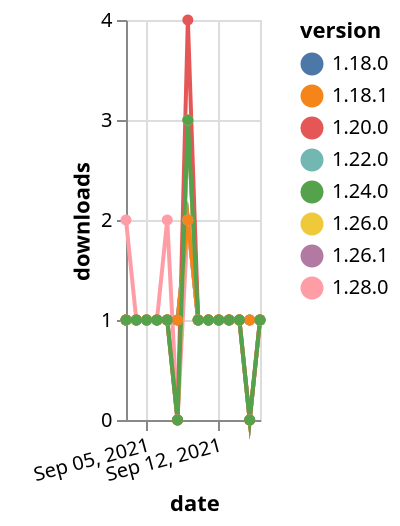 {"$schema": "https://vega.github.io/schema/vega-lite/v5.json", "description": "A simple bar chart with embedded data.", "data": {"values": [{"date": "2021-09-03", "total": 294, "delta": 1, "version": "1.18.0"}, {"date": "2021-09-04", "total": 295, "delta": 1, "version": "1.18.0"}, {"date": "2021-09-05", "total": 296, "delta": 1, "version": "1.18.0"}, {"date": "2021-09-06", "total": 297, "delta": 1, "version": "1.18.0"}, {"date": "2021-09-07", "total": 298, "delta": 1, "version": "1.18.0"}, {"date": "2021-09-08", "total": 299, "delta": 1, "version": "1.18.0"}, {"date": "2021-09-09", "total": 301, "delta": 2, "version": "1.18.0"}, {"date": "2021-09-10", "total": 302, "delta": 1, "version": "1.18.0"}, {"date": "2021-09-11", "total": 303, "delta": 1, "version": "1.18.0"}, {"date": "2021-09-12", "total": 304, "delta": 1, "version": "1.18.0"}, {"date": "2021-09-13", "total": 305, "delta": 1, "version": "1.18.0"}, {"date": "2021-09-14", "total": 306, "delta": 1, "version": "1.18.0"}, {"date": "2021-09-15", "total": 307, "delta": 1, "version": "1.18.0"}, {"date": "2021-09-16", "total": 308, "delta": 1, "version": "1.18.0"}, {"date": "2021-09-03", "total": 239, "delta": 1, "version": "1.22.0"}, {"date": "2021-09-04", "total": 240, "delta": 1, "version": "1.22.0"}, {"date": "2021-09-05", "total": 241, "delta": 1, "version": "1.22.0"}, {"date": "2021-09-06", "total": 242, "delta": 1, "version": "1.22.0"}, {"date": "2021-09-07", "total": 243, "delta": 1, "version": "1.22.0"}, {"date": "2021-09-08", "total": 244, "delta": 1, "version": "1.22.0"}, {"date": "2021-09-09", "total": 246, "delta": 2, "version": "1.22.0"}, {"date": "2021-09-10", "total": 247, "delta": 1, "version": "1.22.0"}, {"date": "2021-09-11", "total": 248, "delta": 1, "version": "1.22.0"}, {"date": "2021-09-12", "total": 249, "delta": 1, "version": "1.22.0"}, {"date": "2021-09-13", "total": 250, "delta": 1, "version": "1.22.0"}, {"date": "2021-09-14", "total": 251, "delta": 1, "version": "1.22.0"}, {"date": "2021-09-15", "total": 252, "delta": 1, "version": "1.22.0"}, {"date": "2021-09-16", "total": 253, "delta": 1, "version": "1.22.0"}, {"date": "2021-09-03", "total": 134, "delta": 1, "version": "1.26.1"}, {"date": "2021-09-04", "total": 135, "delta": 1, "version": "1.26.1"}, {"date": "2021-09-05", "total": 136, "delta": 1, "version": "1.26.1"}, {"date": "2021-09-06", "total": 137, "delta": 1, "version": "1.26.1"}, {"date": "2021-09-07", "total": 138, "delta": 1, "version": "1.26.1"}, {"date": "2021-09-08", "total": 138, "delta": 0, "version": "1.26.1"}, {"date": "2021-09-09", "total": 141, "delta": 3, "version": "1.26.1"}, {"date": "2021-09-10", "total": 142, "delta": 1, "version": "1.26.1"}, {"date": "2021-09-11", "total": 143, "delta": 1, "version": "1.26.1"}, {"date": "2021-09-12", "total": 144, "delta": 1, "version": "1.26.1"}, {"date": "2021-09-13", "total": 145, "delta": 1, "version": "1.26.1"}, {"date": "2021-09-14", "total": 146, "delta": 1, "version": "1.26.1"}, {"date": "2021-09-15", "total": 146, "delta": 0, "version": "1.26.1"}, {"date": "2021-09-16", "total": 147, "delta": 1, "version": "1.26.1"}, {"date": "2021-09-03", "total": 125, "delta": 2, "version": "1.28.0"}, {"date": "2021-09-04", "total": 126, "delta": 1, "version": "1.28.0"}, {"date": "2021-09-05", "total": 127, "delta": 1, "version": "1.28.0"}, {"date": "2021-09-06", "total": 128, "delta": 1, "version": "1.28.0"}, {"date": "2021-09-07", "total": 130, "delta": 2, "version": "1.28.0"}, {"date": "2021-09-08", "total": 130, "delta": 0, "version": "1.28.0"}, {"date": "2021-09-09", "total": 132, "delta": 2, "version": "1.28.0"}, {"date": "2021-09-10", "total": 133, "delta": 1, "version": "1.28.0"}, {"date": "2021-09-11", "total": 134, "delta": 1, "version": "1.28.0"}, {"date": "2021-09-12", "total": 135, "delta": 1, "version": "1.28.0"}, {"date": "2021-09-13", "total": 136, "delta": 1, "version": "1.28.0"}, {"date": "2021-09-14", "total": 137, "delta": 1, "version": "1.28.0"}, {"date": "2021-09-15", "total": 137, "delta": 0, "version": "1.28.0"}, {"date": "2021-09-16", "total": 138, "delta": 1, "version": "1.28.0"}, {"date": "2021-09-03", "total": 162, "delta": 1, "version": "1.26.0"}, {"date": "2021-09-04", "total": 163, "delta": 1, "version": "1.26.0"}, {"date": "2021-09-05", "total": 164, "delta": 1, "version": "1.26.0"}, {"date": "2021-09-06", "total": 165, "delta": 1, "version": "1.26.0"}, {"date": "2021-09-07", "total": 166, "delta": 1, "version": "1.26.0"}, {"date": "2021-09-08", "total": 166, "delta": 0, "version": "1.26.0"}, {"date": "2021-09-09", "total": 169, "delta": 3, "version": "1.26.0"}, {"date": "2021-09-10", "total": 170, "delta": 1, "version": "1.26.0"}, {"date": "2021-09-11", "total": 171, "delta": 1, "version": "1.26.0"}, {"date": "2021-09-12", "total": 172, "delta": 1, "version": "1.26.0"}, {"date": "2021-09-13", "total": 173, "delta": 1, "version": "1.26.0"}, {"date": "2021-09-14", "total": 174, "delta": 1, "version": "1.26.0"}, {"date": "2021-09-15", "total": 174, "delta": 0, "version": "1.26.0"}, {"date": "2021-09-16", "total": 175, "delta": 1, "version": "1.26.0"}, {"date": "2021-09-03", "total": 347, "delta": 1, "version": "1.20.0"}, {"date": "2021-09-04", "total": 348, "delta": 1, "version": "1.20.0"}, {"date": "2021-09-05", "total": 349, "delta": 1, "version": "1.20.0"}, {"date": "2021-09-06", "total": 350, "delta": 1, "version": "1.20.0"}, {"date": "2021-09-07", "total": 351, "delta": 1, "version": "1.20.0"}, {"date": "2021-09-08", "total": 351, "delta": 0, "version": "1.20.0"}, {"date": "2021-09-09", "total": 355, "delta": 4, "version": "1.20.0"}, {"date": "2021-09-10", "total": 356, "delta": 1, "version": "1.20.0"}, {"date": "2021-09-11", "total": 357, "delta": 1, "version": "1.20.0"}, {"date": "2021-09-12", "total": 358, "delta": 1, "version": "1.20.0"}, {"date": "2021-09-13", "total": 359, "delta": 1, "version": "1.20.0"}, {"date": "2021-09-14", "total": 360, "delta": 1, "version": "1.20.0"}, {"date": "2021-09-15", "total": 360, "delta": 0, "version": "1.20.0"}, {"date": "2021-09-16", "total": 361, "delta": 1, "version": "1.20.0"}, {"date": "2021-09-03", "total": 234, "delta": 1, "version": "1.18.1"}, {"date": "2021-09-04", "total": 235, "delta": 1, "version": "1.18.1"}, {"date": "2021-09-05", "total": 236, "delta": 1, "version": "1.18.1"}, {"date": "2021-09-06", "total": 237, "delta": 1, "version": "1.18.1"}, {"date": "2021-09-07", "total": 238, "delta": 1, "version": "1.18.1"}, {"date": "2021-09-08", "total": 239, "delta": 1, "version": "1.18.1"}, {"date": "2021-09-09", "total": 241, "delta": 2, "version": "1.18.1"}, {"date": "2021-09-10", "total": 242, "delta": 1, "version": "1.18.1"}, {"date": "2021-09-11", "total": 243, "delta": 1, "version": "1.18.1"}, {"date": "2021-09-12", "total": 244, "delta": 1, "version": "1.18.1"}, {"date": "2021-09-13", "total": 245, "delta": 1, "version": "1.18.1"}, {"date": "2021-09-14", "total": 246, "delta": 1, "version": "1.18.1"}, {"date": "2021-09-15", "total": 247, "delta": 1, "version": "1.18.1"}, {"date": "2021-09-16", "total": 248, "delta": 1, "version": "1.18.1"}, {"date": "2021-09-03", "total": 175, "delta": 1, "version": "1.24.0"}, {"date": "2021-09-04", "total": 176, "delta": 1, "version": "1.24.0"}, {"date": "2021-09-05", "total": 177, "delta": 1, "version": "1.24.0"}, {"date": "2021-09-06", "total": 178, "delta": 1, "version": "1.24.0"}, {"date": "2021-09-07", "total": 179, "delta": 1, "version": "1.24.0"}, {"date": "2021-09-08", "total": 179, "delta": 0, "version": "1.24.0"}, {"date": "2021-09-09", "total": 182, "delta": 3, "version": "1.24.0"}, {"date": "2021-09-10", "total": 183, "delta": 1, "version": "1.24.0"}, {"date": "2021-09-11", "total": 184, "delta": 1, "version": "1.24.0"}, {"date": "2021-09-12", "total": 185, "delta": 1, "version": "1.24.0"}, {"date": "2021-09-13", "total": 186, "delta": 1, "version": "1.24.0"}, {"date": "2021-09-14", "total": 187, "delta": 1, "version": "1.24.0"}, {"date": "2021-09-15", "total": 187, "delta": 0, "version": "1.24.0"}, {"date": "2021-09-16", "total": 188, "delta": 1, "version": "1.24.0"}]}, "width": "container", "mark": {"type": "line", "point": {"filled": true}}, "encoding": {"x": {"field": "date", "type": "temporal", "timeUnit": "yearmonthdate", "title": "date", "axis": {"labelAngle": -15}}, "y": {"field": "delta", "type": "quantitative", "title": "downloads"}, "color": {"field": "version", "type": "nominal"}, "tooltip": {"field": "delta"}}}